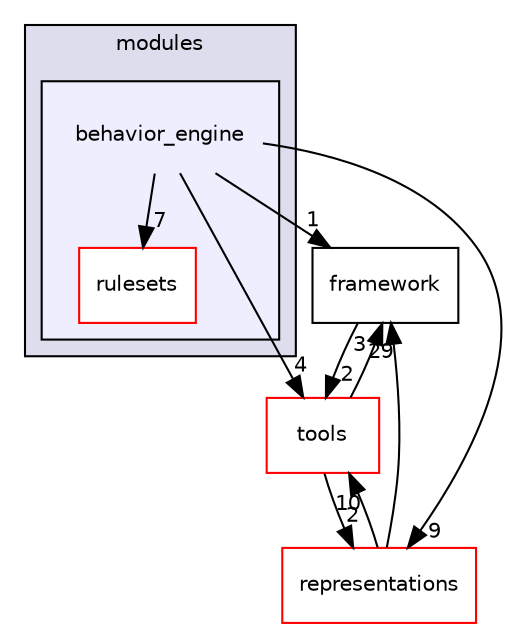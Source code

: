 digraph "source/dnt/modules/behavior_engine" {
  compound=true
  node [ fontsize="10", fontname="Helvetica"];
  edge [ labelfontsize="10", labelfontname="Helvetica"];
  subgraph clusterdir_ad53b0f4bec322963e2f3b44cd4ccbea {
    graph [ bgcolor="#ddddee", pencolor="black", label="modules" fontname="Helvetica", fontsize="10", URL="dir_ad53b0f4bec322963e2f3b44cd4ccbea.html"]
  subgraph clusterdir_7d23d42f499e6e5431c31cae4b00464a {
    graph [ bgcolor="#eeeeff", pencolor="black", label="" URL="dir_7d23d42f499e6e5431c31cae4b00464a.html"];
    dir_7d23d42f499e6e5431c31cae4b00464a [shape=plaintext label="behavior_engine"];
    dir_163a4c7097a8626c628cbb5485b11212 [shape=box label="rulesets" color="red" fillcolor="white" style="filled" URL="dir_163a4c7097a8626c628cbb5485b11212.html"];
  }
  }
  dir_d108a8a52eeac75b0e597769f03f48e5 [shape=box label="framework" URL="dir_d108a8a52eeac75b0e597769f03f48e5.html"];
  dir_5d0042f909018ce5a6e6ef6ccdf4504c [shape=box label="tools" fillcolor="white" style="filled" color="red" URL="dir_5d0042f909018ce5a6e6ef6ccdf4504c.html"];
  dir_ffe3ad53f1ced0e013eef8ad4adffcb5 [shape=box label="representations" fillcolor="white" style="filled" color="red" URL="dir_ffe3ad53f1ced0e013eef8ad4adffcb5.html"];
  dir_d108a8a52eeac75b0e597769f03f48e5->dir_5d0042f909018ce5a6e6ef6ccdf4504c [headlabel="2", labeldistance=1.5 headhref="dir_000003_000037.html"];
  dir_5d0042f909018ce5a6e6ef6ccdf4504c->dir_d108a8a52eeac75b0e597769f03f48e5 [headlabel="3", labeldistance=1.5 headhref="dir_000037_000003.html"];
  dir_5d0042f909018ce5a6e6ef6ccdf4504c->dir_ffe3ad53f1ced0e013eef8ad4adffcb5 [headlabel="2", labeldistance=1.5 headhref="dir_000037_000027.html"];
  dir_7d23d42f499e6e5431c31cae4b00464a->dir_163a4c7097a8626c628cbb5485b11212 [headlabel="7", labeldistance=1.5 headhref="dir_000007_000008.html"];
  dir_7d23d42f499e6e5431c31cae4b00464a->dir_d108a8a52eeac75b0e597769f03f48e5 [headlabel="1", labeldistance=1.5 headhref="dir_000007_000003.html"];
  dir_7d23d42f499e6e5431c31cae4b00464a->dir_5d0042f909018ce5a6e6ef6ccdf4504c [headlabel="4", labeldistance=1.5 headhref="dir_000007_000037.html"];
  dir_7d23d42f499e6e5431c31cae4b00464a->dir_ffe3ad53f1ced0e013eef8ad4adffcb5 [headlabel="9", labeldistance=1.5 headhref="dir_000007_000027.html"];
  dir_ffe3ad53f1ced0e013eef8ad4adffcb5->dir_d108a8a52eeac75b0e597769f03f48e5 [headlabel="29", labeldistance=1.5 headhref="dir_000027_000003.html"];
  dir_ffe3ad53f1ced0e013eef8ad4adffcb5->dir_5d0042f909018ce5a6e6ef6ccdf4504c [headlabel="10", labeldistance=1.5 headhref="dir_000027_000037.html"];
}

